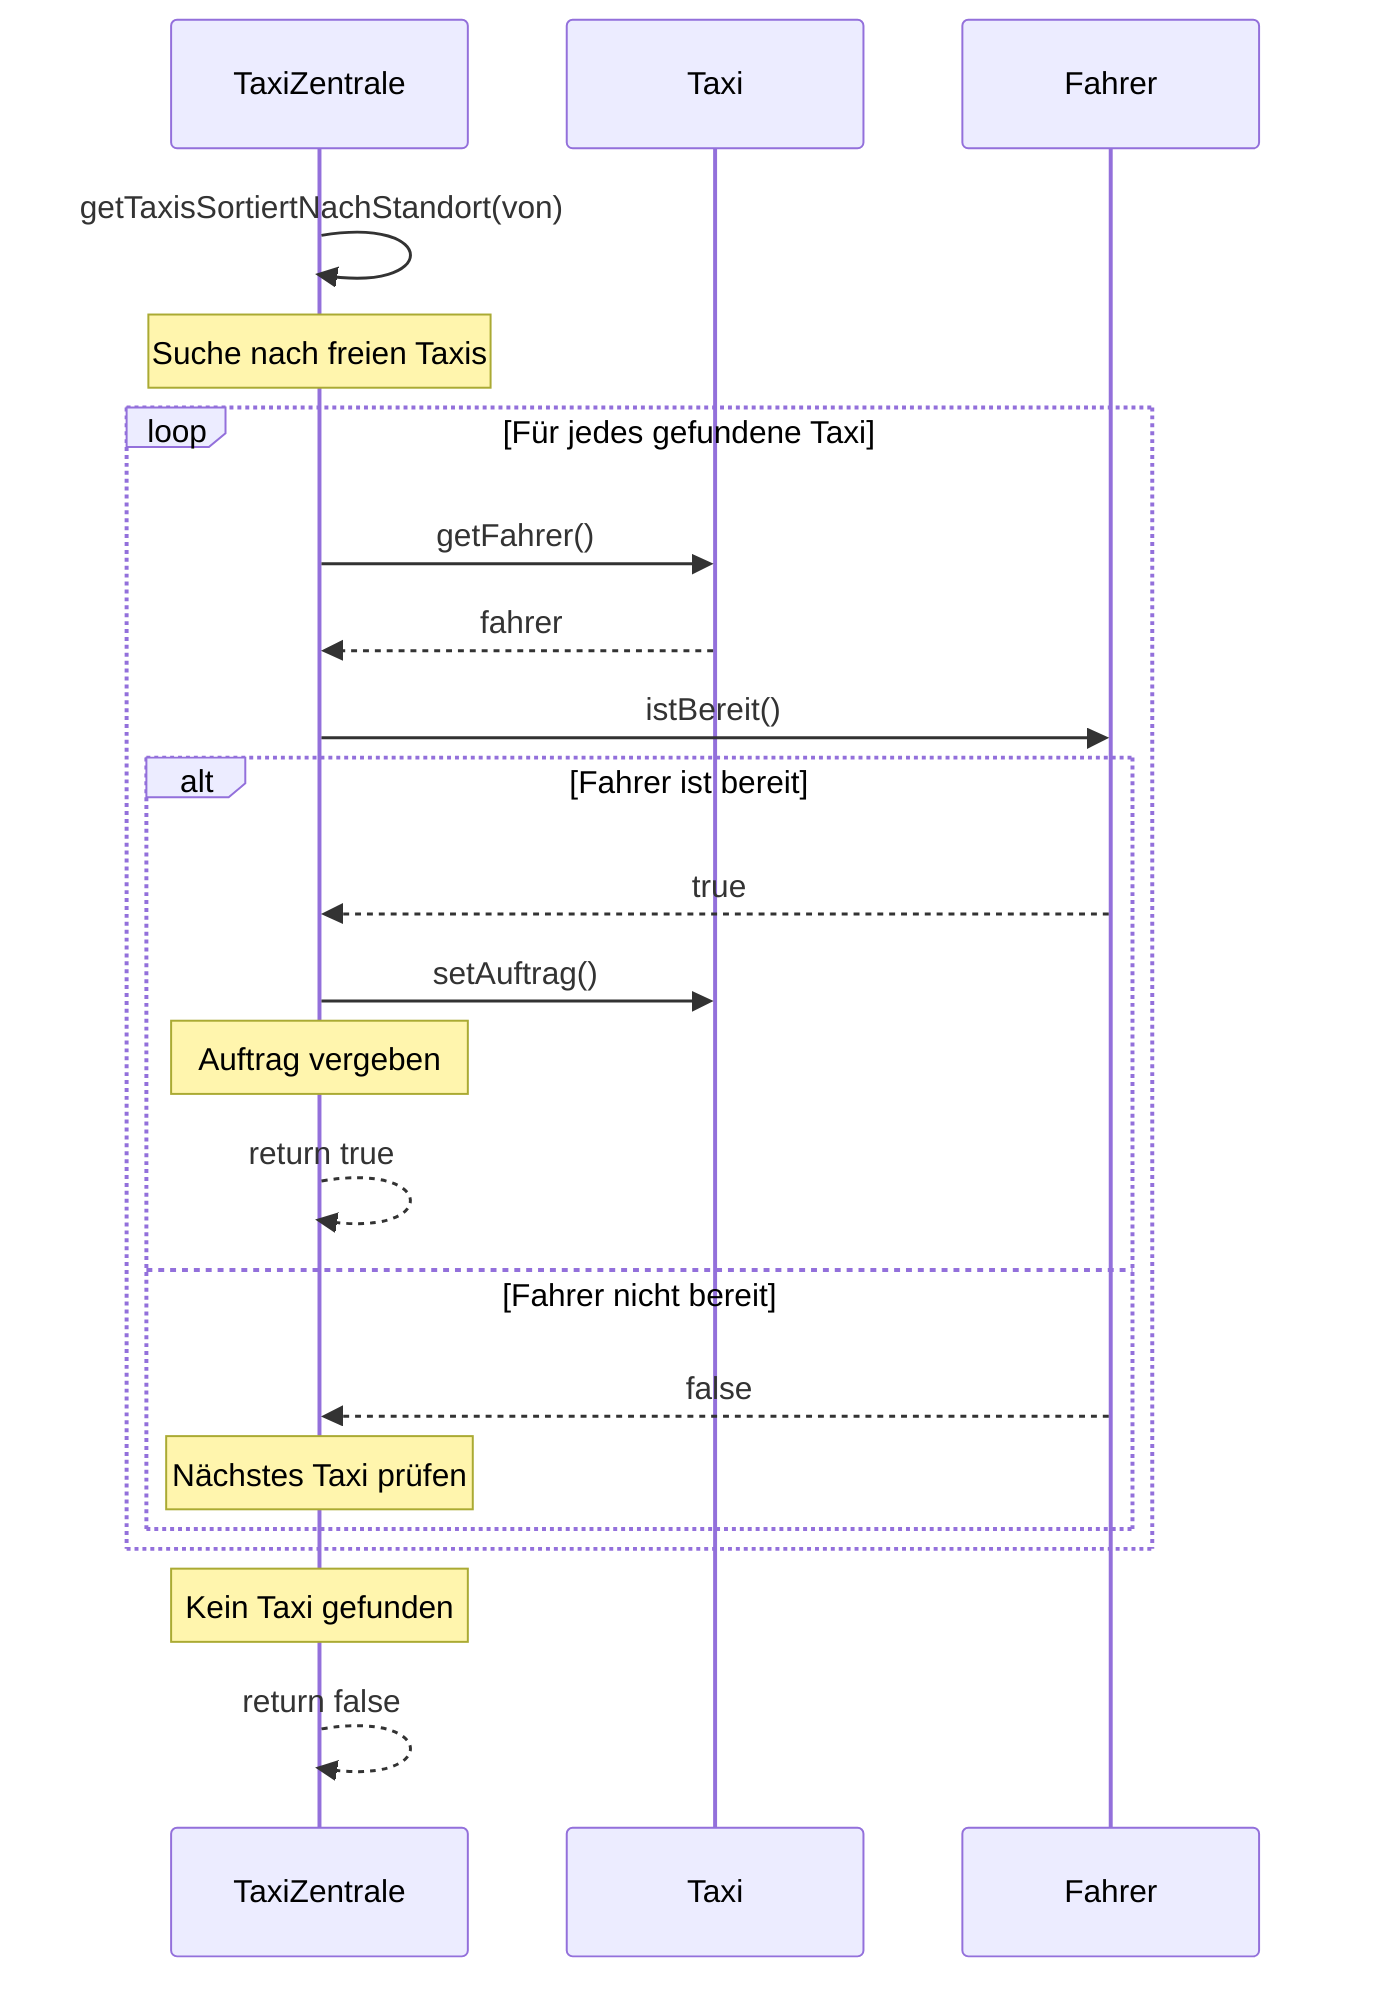 sequenceDiagram
    participant TZ as TaxiZentrale
    participant T as Taxi
    participant F as Fahrer

    TZ->>TZ: getTaxisSortiertNachStandort(von)
    Note over TZ: Suche nach freien Taxis

    loop Für jedes gefundene Taxi
        TZ->>T: getFahrer()
        T-->>TZ: fahrer
        TZ->>F: istBereit()
        alt Fahrer ist bereit
            F-->>TZ: true
            TZ->>T: setAuftrag()
            Note over TZ: Auftrag vergeben
            TZ-->>TZ: return true
        else Fahrer nicht bereit
            F-->>TZ: false
            Note over TZ: Nächstes Taxi prüfen
        end
    end

    Note over TZ: Kein Taxi gefunden
    TZ-->>TZ: return false